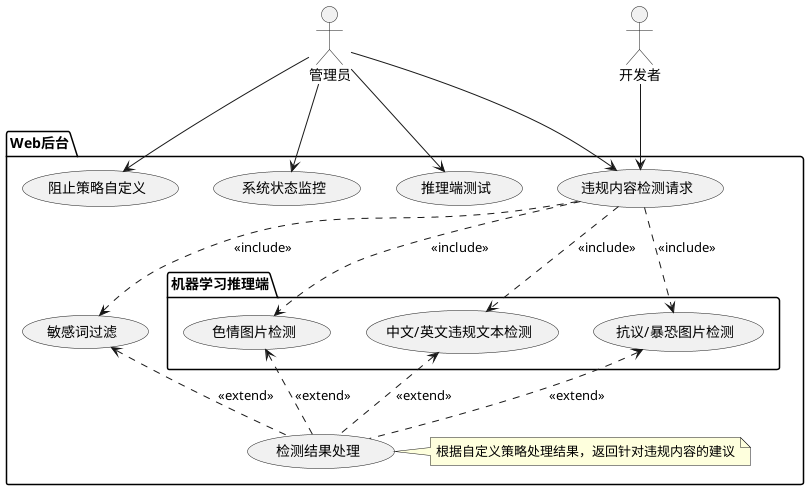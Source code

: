 @startuml
'https://plantuml.com/use-case-diagram

'skinparam dpi 800
'scale 1080 width
'scale 960 height

:管理员: as Admin
:开发者: as User

package "Web后台" {
    usecase "敏感词过滤" as W1
    usecase "违规内容检测请求" as W2
    usecase "检测结果处理" as W3
    usecase "阻止策略自定义" as W4
    usecase "系统状态监控" as W5
    usecase "推理端测试" as W6
    package "机器学习推理端" {
        usecase "色情图片检测" as ML1
        usecase "抗议/暴恐图片检测" as ML2
        usecase "中文/英文违规文本检测" as ML3
    }

    note right of W3
    根据自定义策略处理结果，返回针对违规内容的建议
    end note

}

Admin --> W5
Admin --> W2
Admin --> W4
Admin --> W6
User --> W2

W2 ..> ML1 :<<include>>
W2 ..> ML2 :<<include>>
W2 ..> ML3 :<<include>>
W2 ..> W1 :<<include>>

W3 .up.>W1 :<<extend>>
W3 .up.>ML1 :<<extend>>
W3 .up.>ML2 :<<extend>>
W3 .up.>ML3 :<<extend>>

@enduml